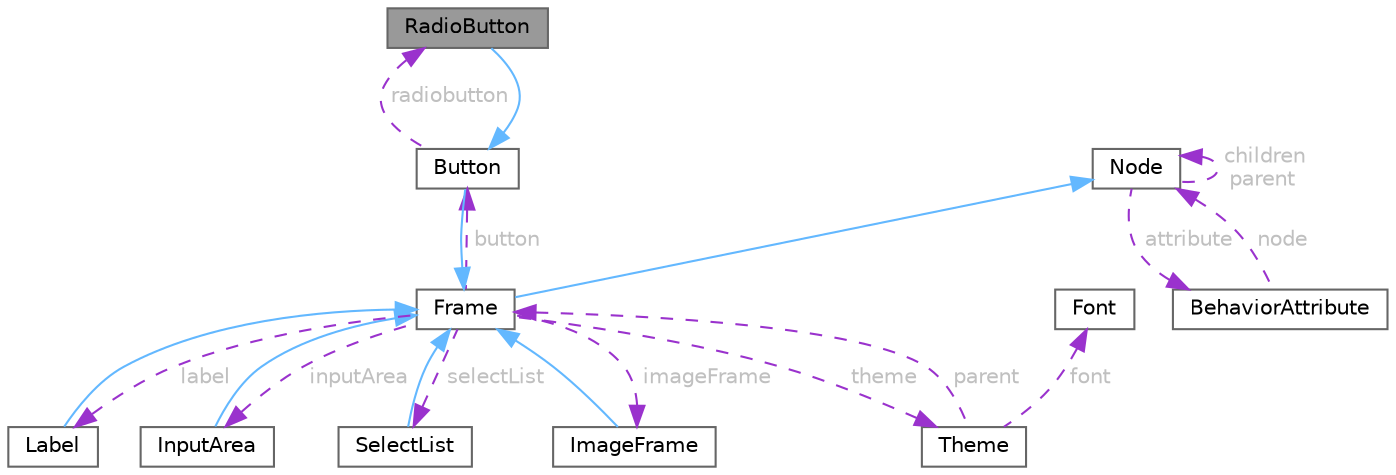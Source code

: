 digraph "RadioButton"
{
 // LATEX_PDF_SIZE
  bgcolor="transparent";
  edge [fontname=Helvetica,fontsize=10,labelfontname=Helvetica,labelfontsize=10];
  node [fontname=Helvetica,fontsize=10,shape=box,height=0.2,width=0.4];
  Node1 [id="Node000001",label="RadioButton",height=0.2,width=0.4,color="gray40", fillcolor="grey60", style="filled", fontcolor="black",tooltip="Represents a radio button."];
  Node2 -> Node1 [id="edge1_Node000001_Node000002",dir="back",color="steelblue1",style="solid",tooltip=" "];
  Node2 [id="Node000002",label="Button",height=0.2,width=0.4,color="gray40", fillcolor="white", style="filled",URL="$class_button.html",tooltip="Represents a button."];
  Node3 -> Node2 [id="edge2_Node000002_Node000003",dir="back",color="steelblue1",style="solid",tooltip=" "];
  Node3 [id="Node000003",label="Frame",height=0.2,width=0.4,color="gray40", fillcolor="white", style="filled",URL="$class_frame.html",tooltip="Represents a frame."];
  Node4 -> Node3 [id="edge3_Node000003_Node000004",dir="back",color="steelblue1",style="solid",tooltip=" "];
  Node4 [id="Node000004",label="Node",height=0.2,width=0.4,color="gray40", fillcolor="white", style="filled",URL="$class_node.html",tooltip="Represents a node in the tree structure."];
  Node4 -> Node4 [id="edge4_Node000004_Node000004",dir="back",color="darkorchid3",style="dashed",tooltip=" ",label=" children\nparent",fontcolor="grey" ];
  Node5 -> Node4 [id="edge5_Node000004_Node000005",dir="back",color="darkorchid3",style="dashed",tooltip=" ",label=" attribute",fontcolor="grey" ];
  Node5 [id="Node000005",label="BehaviorAttribute",height=0.2,width=0.4,color="gray40", fillcolor="white", style="filled",URL="$union_behavior_attribute.html",tooltip=" "];
  Node4 -> Node5 [id="edge6_Node000005_Node000004",dir="back",color="darkorchid3",style="dashed",tooltip=" ",label=" node",fontcolor="grey" ];
  Node6 -> Node3 [id="edge7_Node000003_Node000006",dir="back",color="darkorchid3",style="dashed",tooltip=" ",label=" theme",fontcolor="grey" ];
  Node6 [id="Node000006",label="Theme",height=0.2,width=0.4,color="gray40", fillcolor="white", style="filled",URL="$struct_theme.html",tooltip="Represents a theme."];
  Node7 -> Node6 [id="edge8_Node000006_Node000007",dir="back",color="darkorchid3",style="dashed",tooltip=" ",label=" font",fontcolor="grey" ];
  Node7 [id="Node000007",label="Font",height=0.2,width=0.4,color="gray40", fillcolor="white", style="filled",URL="$struct_font.html",tooltip="Represents a font."];
  Node3 -> Node6 [id="edge9_Node000006_Node000003",dir="back",color="darkorchid3",style="dashed",tooltip=" ",label=" parent",fontcolor="grey" ];
  Node8 -> Node3 [id="edge10_Node000003_Node000008",dir="back",color="darkorchid3",style="dashed",tooltip=" ",label=" label",fontcolor="grey" ];
  Node8 [id="Node000008",label="Label",height=0.2,width=0.4,color="gray40", fillcolor="white", style="filled",URL="$class_label.html",tooltip="Represents a label."];
  Node3 -> Node8 [id="edge11_Node000008_Node000003",dir="back",color="steelblue1",style="solid",tooltip=" "];
  Node2 -> Node3 [id="edge12_Node000003_Node000002",dir="back",color="darkorchid3",style="dashed",tooltip=" ",label=" button",fontcolor="grey" ];
  Node9 -> Node3 [id="edge13_Node000003_Node000009",dir="back",color="darkorchid3",style="dashed",tooltip=" ",label=" inputArea",fontcolor="grey" ];
  Node9 [id="Node000009",label="InputArea",height=0.2,width=0.4,color="gray40", fillcolor="white", style="filled",URL="$class_input_area.html",tooltip="Represents an input area."];
  Node3 -> Node9 [id="edge14_Node000009_Node000003",dir="back",color="steelblue1",style="solid",tooltip=" "];
  Node10 -> Node3 [id="edge15_Node000003_Node000010",dir="back",color="darkorchid3",style="dashed",tooltip=" ",label=" selectList",fontcolor="grey" ];
  Node10 [id="Node000010",label="SelectList",height=0.2,width=0.4,color="gray40", fillcolor="white", style="filled",URL="$class_select_list.html",tooltip="Represents a selectable list."];
  Node3 -> Node10 [id="edge16_Node000010_Node000003",dir="back",color="steelblue1",style="solid",tooltip=" "];
  Node11 -> Node3 [id="edge17_Node000003_Node000011",dir="back",color="darkorchid3",style="dashed",tooltip=" ",label=" imageFrame",fontcolor="grey" ];
  Node11 [id="Node000011",label="ImageFrame",height=0.2,width=0.4,color="gray40", fillcolor="white", style="filled",URL="$class_image_frame.html",tooltip="Represents an image frame."];
  Node3 -> Node11 [id="edge18_Node000011_Node000003",dir="back",color="steelblue1",style="solid",tooltip=" "];
  Node1 -> Node2 [id="edge19_Node000002_Node000001",dir="back",color="darkorchid3",style="dashed",tooltip=" ",label=" radiobutton",fontcolor="grey" ];
}
